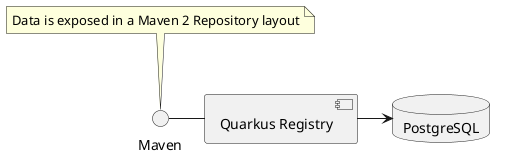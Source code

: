 @startuml
'https://plantuml.com/deployment-diagram

[Quarkus Registry] as app

database db [
  PostgreSQL
]

() Maven - app
app -> db

note top of Maven: Data is exposed in a Maven 2 Repository layout

@enduml